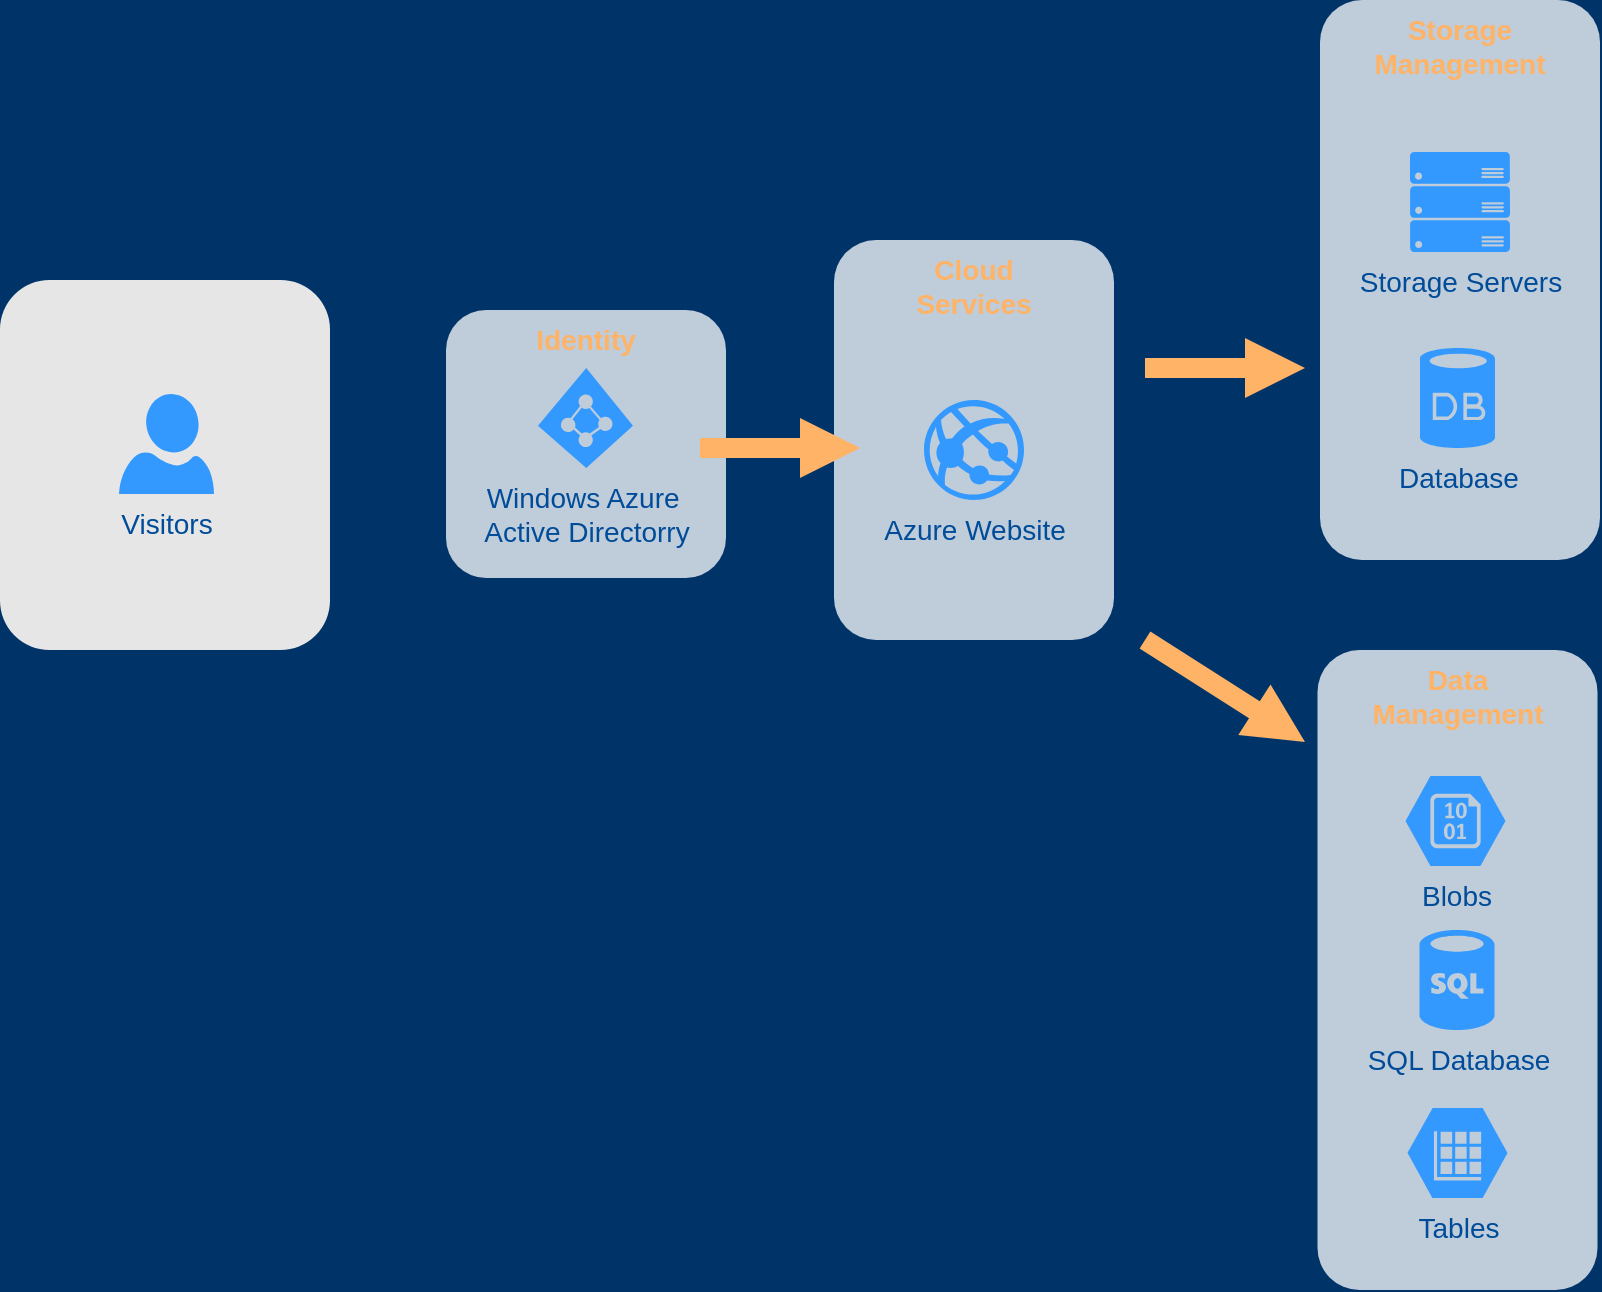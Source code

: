 <mxfile version="25.0.3">
  <diagram id="6a731a19-8d31-9384-78a2-239565b7b9f0" name="Page-1">
    <mxGraphModel dx="1456" dy="286" grid="1" gridSize="10" guides="1" tooltips="1" connect="1" arrows="1" fold="1" page="1" pageScale="1" pageWidth="1169" pageHeight="827" background="#003469" math="0" shadow="0">
      <root>
        <mxCell id="0" />
        <mxCell id="1" parent="0" />
        <mxCell id="2024" value="" style="rounded=1;whiteSpace=wrap;html=1;dashed=1;strokeColor=none;strokeWidth=2;fillColor=#E6E6E6;fontFamily=Verdana;fontSize=12;fontColor=#00BEF2" parent="1" vertex="1">
          <mxGeometry x="100" y="1058" width="165" height="185" as="geometry" />
        </mxCell>
        <mxCell id="2055" value="Storage Management" style="rounded=1;whiteSpace=wrap;html=1;dashed=1;strokeColor=none;strokeWidth=2;fillColor=#FFFFFF;fontFamily=Helvetica;fontSize=14;fontColor=#FFB366;opacity=75;verticalAlign=top;fontStyle=1" parent="1" vertex="1">
          <mxGeometry x="760" y="918" width="140" height="280" as="geometry" />
        </mxCell>
        <mxCell id="2056" value="Storage Servers" style="verticalLabelPosition=bottom;html=1;verticalAlign=top;strokeColor=none;fillColor=#3399FF;shape=mxgraph.azure.server_rack;dashed=1;fontFamily=Helvetica;fontSize=14;fontColor=#004C99" parent="1" vertex="1">
          <mxGeometry x="805" y="994" width="50" height="50" as="geometry" />
        </mxCell>
        <mxCell id="2057" value="Database" style="verticalLabelPosition=bottom;html=1;verticalAlign=top;strokeColor=none;fillColor=#3399FF;shape=mxgraph.azure.database;dashed=1;fontFamily=Helvetica;fontSize=14;fontColor=#004C99" parent="1" vertex="1">
          <mxGeometry x="810" y="1092" width="37.5" height="50" as="geometry" />
        </mxCell>
        <mxCell id="2059" value="Identity" style="rounded=1;whiteSpace=wrap;html=1;dashed=1;strokeColor=none;strokeWidth=2;fillColor=#FFFFFF;fontFamily=Helvetica;fontSize=14;fontColor=#FFB366;opacity=75;verticalAlign=top;fontStyle=1" parent="1" vertex="1">
          <mxGeometry x="323" y="1073" width="140" height="134" as="geometry" />
        </mxCell>
        <mxCell id="2060" value="Windows Azure&amp;nbsp;&lt;div&gt;Active Directorry&lt;/div&gt;" style="verticalLabelPosition=bottom;html=1;verticalAlign=top;strokeColor=none;fillColor=#3399FF;shape=mxgraph.azure.azure_active_directory;dashed=1;fontFamily=Helvetica;fontSize=14;fontColor=#004C99" parent="1" vertex="1">
          <mxGeometry x="369" y="1102" width="47.5" height="50" as="geometry" />
        </mxCell>
        <mxCell id="2074" value="&lt;div&gt;Visitors&lt;/div&gt;" style="verticalLabelPosition=bottom;html=1;verticalAlign=top;strokeColor=none;fillColor=#3399FF;shape=mxgraph.azure.user;dashed=1;fontFamily=Helvetica;fontSize=14;fontColor=#004C99" parent="1" vertex="1">
          <mxGeometry x="159.5" y="1115" width="47.5" height="50" as="geometry" />
        </mxCell>
        <mxCell id="dZ6QIZUIiFC8LXCYCjUh-2086" value="Cloud&lt;div&gt;Services&lt;/div&gt;" style="rounded=1;whiteSpace=wrap;html=1;dashed=1;strokeColor=none;strokeWidth=2;fillColor=#FFFFFF;fontFamily=Helvetica;fontSize=14;fontColor=#FFB366;opacity=75;verticalAlign=top;fontStyle=1" vertex="1" parent="1">
          <mxGeometry x="517" y="1038" width="140" height="200" as="geometry" />
        </mxCell>
        <mxCell id="dZ6QIZUIiFC8LXCYCjUh-2087" value="Azure Website" style="verticalLabelPosition=bottom;html=1;verticalAlign=top;strokeColor=none;fillColor=#3399FF;shape=mxgraph.azure.azure_website;dashed=1;fontSize=14;fontColor=#004C99" vertex="1" parent="1">
          <mxGeometry x="562" y="1118" width="50" height="50" as="geometry" />
        </mxCell>
        <mxCell id="dZ6QIZUIiFC8LXCYCjUh-2091" style="edgeStyle=orthogonalEdgeStyle;rounded=0;orthogonalLoop=1;jettySize=auto;html=1;exitX=0.5;exitY=1;exitDx=0;exitDy=0;" edge="1" parent="1" source="dZ6QIZUIiFC8LXCYCjUh-2086" target="dZ6QIZUIiFC8LXCYCjUh-2086">
          <mxGeometry relative="1" as="geometry" />
        </mxCell>
        <mxCell id="dZ6QIZUIiFC8LXCYCjUh-2092" value="Data&lt;div&gt;Management&lt;/div&gt;" style="rounded=1;whiteSpace=wrap;html=1;dashed=1;strokeColor=none;strokeWidth=2;fillColor=#FFFFFF;fontFamily=Helvetica;fontSize=14;fontColor=#FFB366;opacity=75;verticalAlign=top;fontStyle=1" vertex="1" parent="1">
          <mxGeometry x="758.75" y="1243" width="140" height="320" as="geometry" />
        </mxCell>
        <mxCell id="dZ6QIZUIiFC8LXCYCjUh-2093" value="SQL Database" style="verticalLabelPosition=bottom;html=1;verticalAlign=top;strokeColor=none;fillColor=#3399FF;shape=mxgraph.azure.sql_database;dashed=1;fontFamily=Helvetica;fontSize=14;fontColor=#004C99" vertex="1" parent="1">
          <mxGeometry x="809.75" y="1383" width="37.5" height="50" as="geometry" />
        </mxCell>
        <mxCell id="dZ6QIZUIiFC8LXCYCjUh-2094" value="Tables" style="verticalLabelPosition=bottom;html=1;verticalAlign=top;strokeColor=none;fillColor=#3399FF;shape=mxgraph.azure.storage_table;dashed=1;fontFamily=Helvetica;fontSize=14;fontColor=#004C99" vertex="1" parent="1">
          <mxGeometry x="803.75" y="1472" width="50" height="45" as="geometry" />
        </mxCell>
        <mxCell id="dZ6QIZUIiFC8LXCYCjUh-2095" value="Blobs" style="verticalLabelPosition=bottom;html=1;verticalAlign=top;strokeColor=none;fillColor=#3399FF;shape=mxgraph.azure.storage_blob;dashed=1;fontFamily=Helvetica;fontSize=14;fontColor=#004C99" vertex="1" parent="1">
          <mxGeometry x="802.75" y="1306" width="50" height="45" as="geometry" />
        </mxCell>
        <mxCell id="dZ6QIZUIiFC8LXCYCjUh-2097" value="" style="arrow;html=1;endArrow=block;endFill=1;strokeColor=none;strokeWidth=4;fontFamily=Helvetica;fontSize=36;fontColor=#FFB366;fillColor=#FFB366;" edge="1" parent="1">
          <mxGeometry width="100" height="100" relative="1" as="geometry">
            <mxPoint x="450" y="1142" as="sourcePoint" />
            <mxPoint x="530" y="1142" as="targetPoint" />
          </mxGeometry>
        </mxCell>
        <mxCell id="dZ6QIZUIiFC8LXCYCjUh-2098" value="" style="arrow;html=1;endArrow=block;endFill=1;strokeColor=none;strokeWidth=4;fontFamily=Helvetica;fontSize=36;fontColor=#FFB366;fillColor=#FFB366;" edge="1" parent="1">
          <mxGeometry width="100" height="100" relative="1" as="geometry">
            <mxPoint x="672.5" y="1102" as="sourcePoint" />
            <mxPoint x="752.5" y="1102" as="targetPoint" />
          </mxGeometry>
        </mxCell>
        <mxCell id="dZ6QIZUIiFC8LXCYCjUh-2099" value="" style="arrow;html=1;endArrow=block;endFill=1;strokeColor=none;strokeWidth=4;fontFamily=Helvetica;fontSize=36;fontColor=#FFB366;fillColor=#FFB366;" edge="1" parent="1">
          <mxGeometry width="100" height="100" relative="1" as="geometry">
            <mxPoint x="672.5" y="1238" as="sourcePoint" />
            <mxPoint x="752.5" y="1289" as="targetPoint" />
          </mxGeometry>
        </mxCell>
      </root>
    </mxGraphModel>
  </diagram>
</mxfile>
